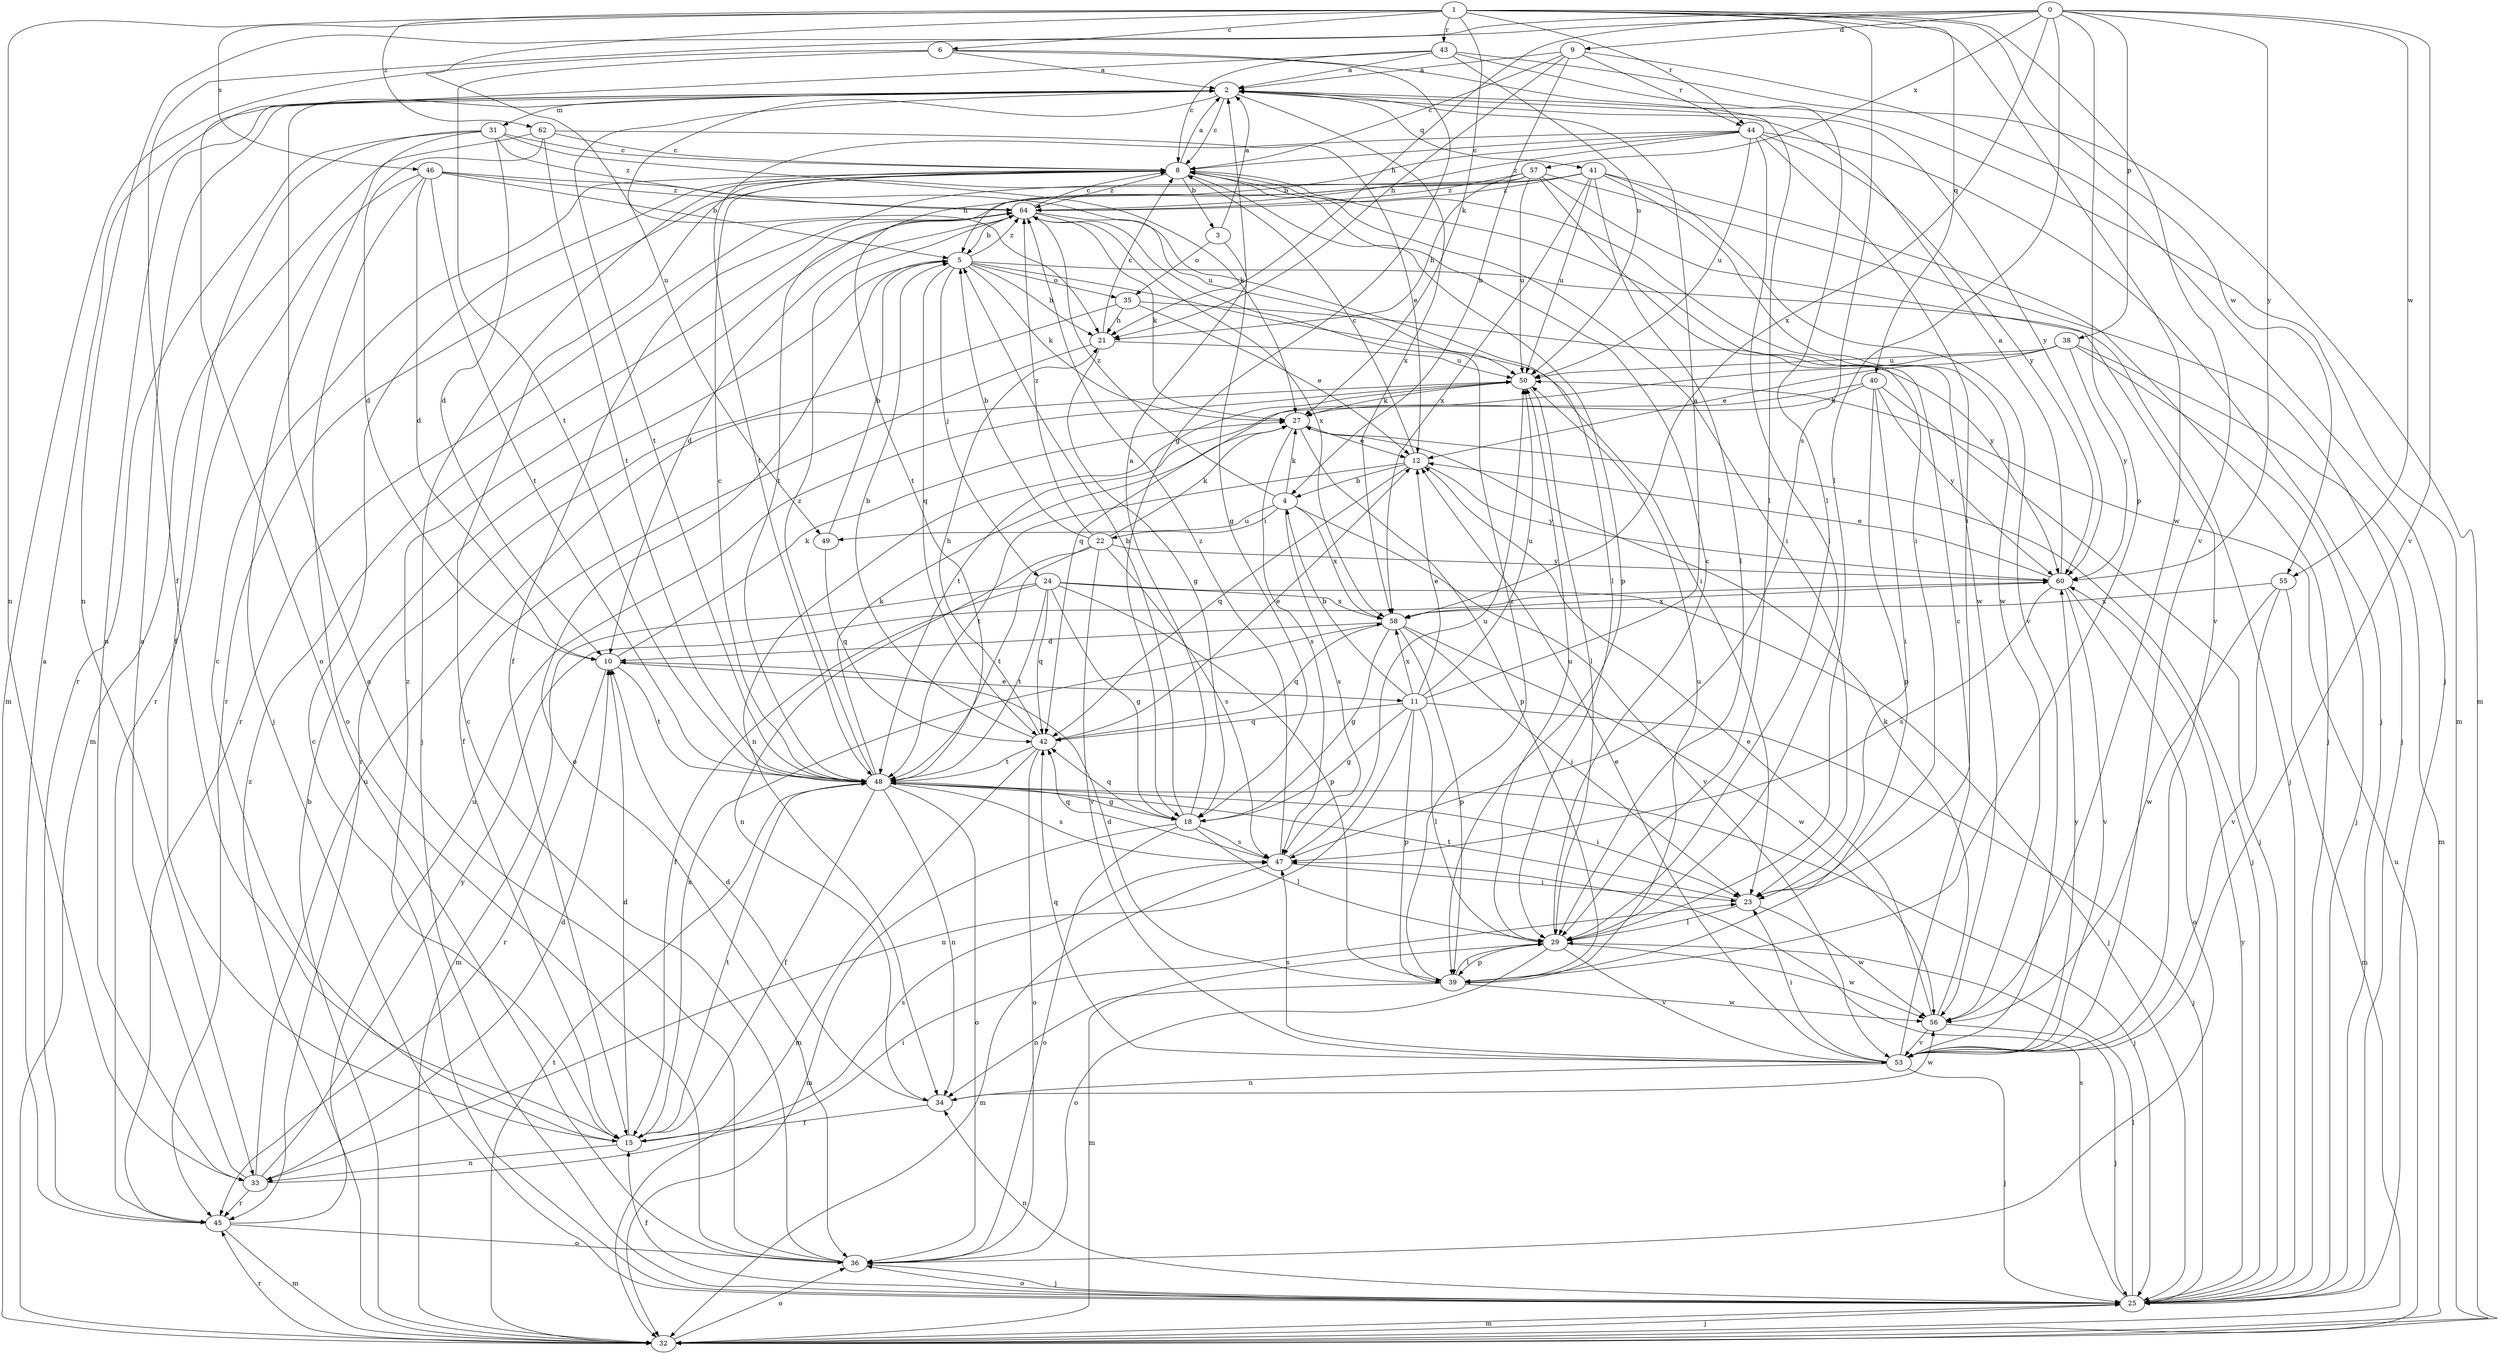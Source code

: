 strict digraph  {
0;
1;
2;
3;
4;
5;
6;
8;
9;
10;
11;
12;
15;
18;
21;
22;
23;
24;
25;
27;
29;
31;
32;
33;
34;
35;
36;
38;
39;
40;
41;
42;
43;
44;
45;
46;
47;
48;
49;
50;
53;
55;
56;
57;
58;
60;
62;
64;
0 -> 9  [label=d];
0 -> 15  [label=f];
0 -> 21  [label=h];
0 -> 29  [label=l];
0 -> 33  [label=n];
0 -> 38  [label=p];
0 -> 39  [label=p];
0 -> 53  [label=v];
0 -> 55  [label=w];
0 -> 57  [label=x];
0 -> 58  [label=x];
0 -> 60  [label=y];
1 -> 6  [label=c];
1 -> 27  [label=k];
1 -> 33  [label=n];
1 -> 40  [label=q];
1 -> 43  [label=r];
1 -> 44  [label=r];
1 -> 46  [label=s];
1 -> 47  [label=s];
1 -> 49  [label=u];
1 -> 53  [label=v];
1 -> 55  [label=w];
1 -> 56  [label=w];
1 -> 62  [label=z];
2 -> 8  [label=c];
2 -> 21  [label=h];
2 -> 31  [label=m];
2 -> 32  [label=m];
2 -> 33  [label=n];
2 -> 41  [label=q];
2 -> 48  [label=t];
2 -> 58  [label=x];
2 -> 60  [label=y];
3 -> 2  [label=a];
3 -> 18  [label=g];
3 -> 35  [label=o];
4 -> 22  [label=i];
4 -> 27  [label=k];
4 -> 47  [label=s];
4 -> 49  [label=u];
4 -> 53  [label=v];
4 -> 58  [label=x];
4 -> 64  [label=z];
5 -> 21  [label=h];
5 -> 23  [label=i];
5 -> 24  [label=j];
5 -> 25  [label=j];
5 -> 27  [label=k];
5 -> 35  [label=o];
5 -> 36  [label=o];
5 -> 42  [label=q];
5 -> 64  [label=z];
6 -> 2  [label=a];
6 -> 18  [label=g];
6 -> 29  [label=l];
6 -> 32  [label=m];
6 -> 48  [label=t];
8 -> 2  [label=a];
8 -> 3  [label=b];
8 -> 23  [label=i];
8 -> 25  [label=j];
8 -> 39  [label=p];
8 -> 56  [label=w];
8 -> 64  [label=z];
9 -> 2  [label=a];
9 -> 4  [label=b];
9 -> 8  [label=c];
9 -> 21  [label=h];
9 -> 25  [label=j];
9 -> 44  [label=r];
10 -> 11  [label=e];
10 -> 27  [label=k];
10 -> 45  [label=r];
10 -> 48  [label=t];
11 -> 2  [label=a];
11 -> 4  [label=b];
11 -> 12  [label=e];
11 -> 18  [label=g];
11 -> 25  [label=j];
11 -> 29  [label=l];
11 -> 33  [label=n];
11 -> 39  [label=p];
11 -> 42  [label=q];
11 -> 50  [label=u];
11 -> 58  [label=x];
12 -> 4  [label=b];
12 -> 8  [label=c];
12 -> 42  [label=q];
12 -> 48  [label=t];
12 -> 60  [label=y];
15 -> 8  [label=c];
15 -> 10  [label=d];
15 -> 33  [label=n];
15 -> 47  [label=s];
15 -> 48  [label=t];
15 -> 58  [label=x];
15 -> 64  [label=z];
18 -> 2  [label=a];
18 -> 5  [label=b];
18 -> 29  [label=l];
18 -> 32  [label=m];
18 -> 36  [label=o];
18 -> 42  [label=q];
18 -> 47  [label=s];
21 -> 8  [label=c];
21 -> 15  [label=f];
21 -> 18  [label=g];
21 -> 50  [label=u];
22 -> 5  [label=b];
22 -> 27  [label=k];
22 -> 34  [label=n];
22 -> 47  [label=s];
22 -> 48  [label=t];
22 -> 53  [label=v];
22 -> 60  [label=y];
22 -> 64  [label=z];
23 -> 29  [label=l];
23 -> 48  [label=t];
23 -> 56  [label=w];
24 -> 15  [label=f];
24 -> 18  [label=g];
24 -> 25  [label=j];
24 -> 32  [label=m];
24 -> 39  [label=p];
24 -> 42  [label=q];
24 -> 48  [label=t];
24 -> 58  [label=x];
25 -> 8  [label=c];
25 -> 15  [label=f];
25 -> 29  [label=l];
25 -> 32  [label=m];
25 -> 34  [label=n];
25 -> 36  [label=o];
25 -> 47  [label=s];
25 -> 60  [label=y];
27 -> 12  [label=e];
27 -> 25  [label=j];
27 -> 39  [label=p];
27 -> 47  [label=s];
29 -> 8  [label=c];
29 -> 32  [label=m];
29 -> 36  [label=o];
29 -> 39  [label=p];
29 -> 50  [label=u];
29 -> 53  [label=v];
29 -> 56  [label=w];
31 -> 8  [label=c];
31 -> 10  [label=d];
31 -> 15  [label=f];
31 -> 25  [label=j];
31 -> 27  [label=k];
31 -> 45  [label=r];
31 -> 64  [label=z];
32 -> 5  [label=b];
32 -> 25  [label=j];
32 -> 36  [label=o];
32 -> 45  [label=r];
32 -> 48  [label=t];
32 -> 50  [label=u];
32 -> 64  [label=z];
33 -> 2  [label=a];
33 -> 10  [label=d];
33 -> 23  [label=i];
33 -> 45  [label=r];
33 -> 50  [label=u];
33 -> 60  [label=y];
34 -> 10  [label=d];
34 -> 15  [label=f];
34 -> 56  [label=w];
35 -> 12  [label=e];
35 -> 21  [label=h];
35 -> 45  [label=r];
35 -> 60  [label=y];
36 -> 2  [label=a];
36 -> 8  [label=c];
36 -> 25  [label=j];
38 -> 12  [label=e];
38 -> 25  [label=j];
38 -> 32  [label=m];
38 -> 42  [label=q];
38 -> 50  [label=u];
38 -> 60  [label=y];
39 -> 10  [label=d];
39 -> 29  [label=l];
39 -> 34  [label=n];
39 -> 50  [label=u];
39 -> 56  [label=w];
39 -> 64  [label=z];
40 -> 23  [label=i];
40 -> 25  [label=j];
40 -> 27  [label=k];
40 -> 39  [label=p];
40 -> 48  [label=t];
40 -> 60  [label=y];
41 -> 15  [label=f];
41 -> 25  [label=j];
41 -> 29  [label=l];
41 -> 48  [label=t];
41 -> 50  [label=u];
41 -> 53  [label=v];
41 -> 56  [label=w];
41 -> 58  [label=x];
41 -> 64  [label=z];
42 -> 5  [label=b];
42 -> 12  [label=e];
42 -> 21  [label=h];
42 -> 32  [label=m];
42 -> 36  [label=o];
42 -> 48  [label=t];
43 -> 2  [label=a];
43 -> 8  [label=c];
43 -> 29  [label=l];
43 -> 32  [label=m];
43 -> 36  [label=o];
43 -> 50  [label=u];
44 -> 5  [label=b];
44 -> 8  [label=c];
44 -> 23  [label=i];
44 -> 25  [label=j];
44 -> 29  [label=l];
44 -> 48  [label=t];
44 -> 50  [label=u];
44 -> 60  [label=y];
44 -> 64  [label=z];
45 -> 2  [label=a];
45 -> 32  [label=m];
45 -> 36  [label=o];
45 -> 50  [label=u];
46 -> 5  [label=b];
46 -> 10  [label=d];
46 -> 36  [label=o];
46 -> 45  [label=r];
46 -> 48  [label=t];
46 -> 50  [label=u];
46 -> 64  [label=z];
47 -> 23  [label=i];
47 -> 32  [label=m];
47 -> 42  [label=q];
47 -> 50  [label=u];
47 -> 64  [label=z];
48 -> 8  [label=c];
48 -> 15  [label=f];
48 -> 18  [label=g];
48 -> 23  [label=i];
48 -> 25  [label=j];
48 -> 27  [label=k];
48 -> 34  [label=n];
48 -> 36  [label=o];
48 -> 47  [label=s];
48 -> 64  [label=z];
49 -> 5  [label=b];
49 -> 42  [label=q];
50 -> 27  [label=k];
50 -> 29  [label=l];
50 -> 34  [label=n];
53 -> 8  [label=c];
53 -> 12  [label=e];
53 -> 23  [label=i];
53 -> 25  [label=j];
53 -> 34  [label=n];
53 -> 42  [label=q];
53 -> 47  [label=s];
53 -> 60  [label=y];
55 -> 32  [label=m];
55 -> 53  [label=v];
55 -> 56  [label=w];
55 -> 58  [label=x];
56 -> 12  [label=e];
56 -> 25  [label=j];
56 -> 27  [label=k];
56 -> 53  [label=v];
57 -> 21  [label=h];
57 -> 23  [label=i];
57 -> 25  [label=j];
57 -> 45  [label=r];
57 -> 48  [label=t];
57 -> 50  [label=u];
57 -> 53  [label=v];
57 -> 64  [label=z];
58 -> 10  [label=d];
58 -> 18  [label=g];
58 -> 23  [label=i];
58 -> 39  [label=p];
58 -> 42  [label=q];
58 -> 56  [label=w];
60 -> 2  [label=a];
60 -> 12  [label=e];
60 -> 36  [label=o];
60 -> 47  [label=s];
60 -> 53  [label=v];
60 -> 58  [label=x];
62 -> 8  [label=c];
62 -> 10  [label=d];
62 -> 12  [label=e];
62 -> 32  [label=m];
62 -> 48  [label=t];
64 -> 5  [label=b];
64 -> 8  [label=c];
64 -> 10  [label=d];
64 -> 27  [label=k];
64 -> 29  [label=l];
64 -> 45  [label=r];
64 -> 58  [label=x];
}
